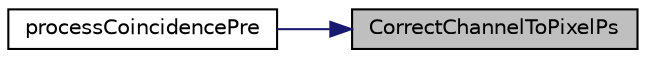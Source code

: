 digraph "CorrectChannelToPixelPs"
{
 // LATEX_PDF_SIZE
  edge [fontname="Helvetica",fontsize="10",labelfontname="Helvetica",labelfontsize="10"];
  node [fontname="Helvetica",fontsize="10",shape=record];
  rankdir="RL";
  Node1 [label="CorrectChannelToPixelPs",height=0.2,width=0.4,color="black", fillcolor="grey75", style="filled", fontcolor="black",tooltip="CorrectChannelToPixelPS irá converter um determinado valor de canal das sipms ketek 3325-WB0808 em su..."];
  Node1 -> Node2 [dir="back",color="midnightblue",fontsize="10",style="solid",fontname="Helvetica"];
  Node2 [label="processCoincidencePre",height=0.2,width=0.4,color="black", fillcolor="white", style="filled",URL="$processCoincidencePre_8C.html#a37b09e1ea9f054826199a23cf42cc8ae",tooltip=" "];
}
